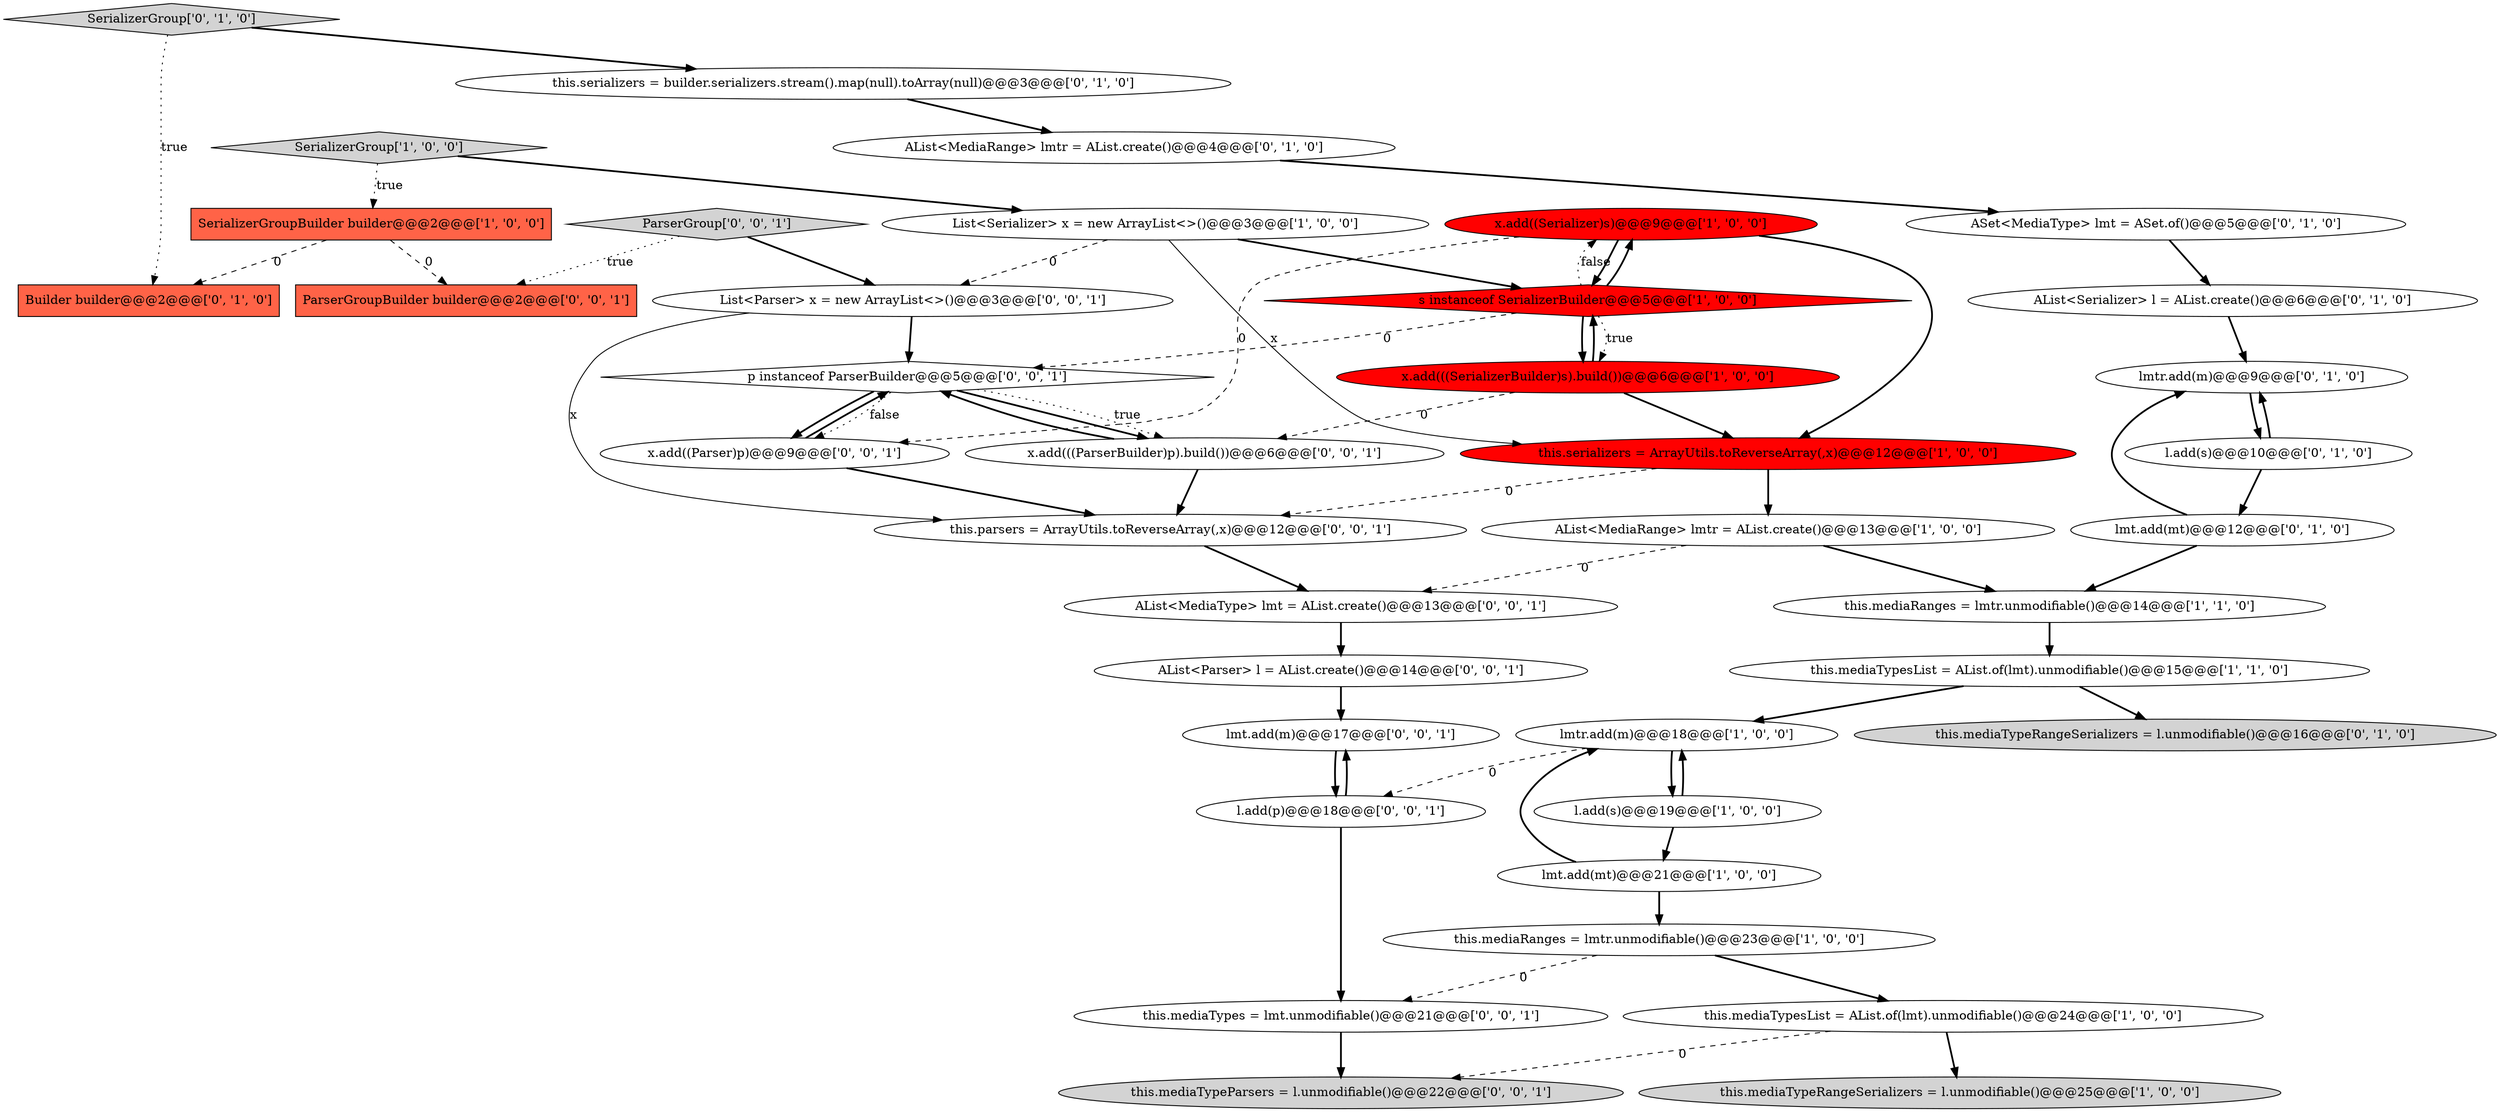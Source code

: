 digraph {
37 [style = filled, label = "ParserGroup['0', '0', '1']", fillcolor = lightgray, shape = diamond image = "AAA0AAABBB3BBB"];
11 [style = filled, label = "AList<MediaRange> lmtr = AList.create()@@@13@@@['1', '0', '0']", fillcolor = white, shape = ellipse image = "AAA0AAABBB1BBB"];
10 [style = filled, label = "s instanceof SerializerBuilder@@@5@@@['1', '0', '0']", fillcolor = red, shape = diamond image = "AAA1AAABBB1BBB"];
5 [style = filled, label = "this.serializers = ArrayUtils.toReverseArray(,x)@@@12@@@['1', '0', '0']", fillcolor = red, shape = ellipse image = "AAA1AAABBB1BBB"];
32 [style = filled, label = "this.parsers = ArrayUtils.toReverseArray(,x)@@@12@@@['0', '0', '1']", fillcolor = white, shape = ellipse image = "AAA0AAABBB3BBB"];
35 [style = filled, label = "l.add(p)@@@18@@@['0', '0', '1']", fillcolor = white, shape = ellipse image = "AAA0AAABBB3BBB"];
1 [style = filled, label = "this.mediaTypesList = AList.of(lmt).unmodifiable()@@@24@@@['1', '0', '0']", fillcolor = white, shape = ellipse image = "AAA0AAABBB1BBB"];
29 [style = filled, label = "ParserGroupBuilder builder@@@2@@@['0', '0', '1']", fillcolor = tomato, shape = box image = "AAA0AAABBB3BBB"];
9 [style = filled, label = "this.mediaRanges = lmtr.unmodifiable()@@@23@@@['1', '0', '0']", fillcolor = white, shape = ellipse image = "AAA0AAABBB1BBB"];
6 [style = filled, label = "SerializerGroupBuilder builder@@@2@@@['1', '0', '0']", fillcolor = tomato, shape = box image = "AAA1AAABBB1BBB"];
13 [style = filled, label = "List<Serializer> x = new ArrayList<>()@@@3@@@['1', '0', '0']", fillcolor = white, shape = ellipse image = "AAA0AAABBB1BBB"];
2 [style = filled, label = "this.mediaTypeRangeSerializers = l.unmodifiable()@@@25@@@['1', '0', '0']", fillcolor = lightgray, shape = ellipse image = "AAA0AAABBB1BBB"];
20 [style = filled, label = "AList<Serializer> l = AList.create()@@@6@@@['0', '1', '0']", fillcolor = white, shape = ellipse image = "AAA0AAABBB2BBB"];
36 [style = filled, label = "List<Parser> x = new ArrayList<>()@@@3@@@['0', '0', '1']", fillcolor = white, shape = ellipse image = "AAA0AAABBB3BBB"];
16 [style = filled, label = "lmt.add(mt)@@@12@@@['0', '1', '0']", fillcolor = white, shape = ellipse image = "AAA0AAABBB2BBB"];
7 [style = filled, label = "x.add((Serializer)s)@@@9@@@['1', '0', '0']", fillcolor = red, shape = ellipse image = "AAA1AAABBB1BBB"];
8 [style = filled, label = "this.mediaTypesList = AList.of(lmt).unmodifiable()@@@15@@@['1', '1', '0']", fillcolor = white, shape = ellipse image = "AAA0AAABBB1BBB"];
19 [style = filled, label = "SerializerGroup['0', '1', '0']", fillcolor = lightgray, shape = diamond image = "AAA0AAABBB2BBB"];
26 [style = filled, label = "p instanceof ParserBuilder@@@5@@@['0', '0', '1']", fillcolor = white, shape = diamond image = "AAA0AAABBB3BBB"];
27 [style = filled, label = "AList<Parser> l = AList.create()@@@14@@@['0', '0', '1']", fillcolor = white, shape = ellipse image = "AAA0AAABBB3BBB"];
28 [style = filled, label = "lmt.add(m)@@@17@@@['0', '0', '1']", fillcolor = white, shape = ellipse image = "AAA0AAABBB3BBB"];
25 [style = filled, label = "this.mediaTypeRangeSerializers = l.unmodifiable()@@@16@@@['0', '1', '0']", fillcolor = lightgray, shape = ellipse image = "AAA0AAABBB2BBB"];
23 [style = filled, label = "ASet<MediaType> lmt = ASet.of()@@@5@@@['0', '1', '0']", fillcolor = white, shape = ellipse image = "AAA0AAABBB2BBB"];
15 [style = filled, label = "lmtr.add(m)@@@18@@@['1', '0', '0']", fillcolor = white, shape = ellipse image = "AAA0AAABBB1BBB"];
4 [style = filled, label = "l.add(s)@@@19@@@['1', '0', '0']", fillcolor = white, shape = ellipse image = "AAA0AAABBB1BBB"];
24 [style = filled, label = "Builder builder@@@2@@@['0', '1', '0']", fillcolor = tomato, shape = box image = "AAA1AAABBB2BBB"];
22 [style = filled, label = "l.add(s)@@@10@@@['0', '1', '0']", fillcolor = white, shape = ellipse image = "AAA0AAABBB2BBB"];
0 [style = filled, label = "lmt.add(mt)@@@21@@@['1', '0', '0']", fillcolor = white, shape = ellipse image = "AAA0AAABBB1BBB"];
14 [style = filled, label = "SerializerGroup['1', '0', '0']", fillcolor = lightgray, shape = diamond image = "AAA0AAABBB1BBB"];
33 [style = filled, label = "AList<MediaType> lmt = AList.create()@@@13@@@['0', '0', '1']", fillcolor = white, shape = ellipse image = "AAA0AAABBB3BBB"];
30 [style = filled, label = "x.add((Parser)p)@@@9@@@['0', '0', '1']", fillcolor = white, shape = ellipse image = "AAA0AAABBB3BBB"];
18 [style = filled, label = "lmtr.add(m)@@@9@@@['0', '1', '0']", fillcolor = white, shape = ellipse image = "AAA0AAABBB2BBB"];
38 [style = filled, label = "x.add(((ParserBuilder)p).build())@@@6@@@['0', '0', '1']", fillcolor = white, shape = ellipse image = "AAA0AAABBB3BBB"];
17 [style = filled, label = "AList<MediaRange> lmtr = AList.create()@@@4@@@['0', '1', '0']", fillcolor = white, shape = ellipse image = "AAA0AAABBB2BBB"];
21 [style = filled, label = "this.serializers = builder.serializers.stream().map(null).toArray(null)@@@3@@@['0', '1', '0']", fillcolor = white, shape = ellipse image = "AAA0AAABBB2BBB"];
12 [style = filled, label = "this.mediaRanges = lmtr.unmodifiable()@@@14@@@['1', '1', '0']", fillcolor = white, shape = ellipse image = "AAA0AAABBB1BBB"];
31 [style = filled, label = "this.mediaTypes = lmt.unmodifiable()@@@21@@@['0', '0', '1']", fillcolor = white, shape = ellipse image = "AAA0AAABBB3BBB"];
3 [style = filled, label = "x.add(((SerializerBuilder)s).build())@@@6@@@['1', '0', '0']", fillcolor = red, shape = ellipse image = "AAA1AAABBB1BBB"];
34 [style = filled, label = "this.mediaTypeParsers = l.unmodifiable()@@@22@@@['0', '0', '1']", fillcolor = lightgray, shape = ellipse image = "AAA0AAABBB3BBB"];
10->7 [style = dotted, label="false"];
13->10 [style = bold, label=""];
35->31 [style = bold, label=""];
0->9 [style = bold, label=""];
23->20 [style = bold, label=""];
16->18 [style = bold, label=""];
8->15 [style = bold, label=""];
13->36 [style = dashed, label="0"];
37->36 [style = bold, label=""];
7->10 [style = bold, label=""];
22->16 [style = bold, label=""];
11->33 [style = dashed, label="0"];
27->28 [style = bold, label=""];
1->34 [style = dashed, label="0"];
4->15 [style = bold, label=""];
30->26 [style = bold, label=""];
3->38 [style = dashed, label="0"];
10->3 [style = dotted, label="true"];
10->3 [style = bold, label=""];
30->32 [style = bold, label=""];
14->6 [style = dotted, label="true"];
11->12 [style = bold, label=""];
37->29 [style = dotted, label="true"];
36->26 [style = bold, label=""];
19->24 [style = dotted, label="true"];
10->7 [style = bold, label=""];
33->27 [style = bold, label=""];
17->23 [style = bold, label=""];
0->15 [style = bold, label=""];
32->33 [style = bold, label=""];
31->34 [style = bold, label=""];
4->0 [style = bold, label=""];
38->32 [style = bold, label=""];
26->30 [style = bold, label=""];
36->32 [style = solid, label="x"];
15->35 [style = dashed, label="0"];
20->18 [style = bold, label=""];
26->38 [style = bold, label=""];
3->10 [style = bold, label=""];
35->28 [style = bold, label=""];
5->32 [style = dashed, label="0"];
28->35 [style = bold, label=""];
3->5 [style = bold, label=""];
7->5 [style = bold, label=""];
18->22 [style = bold, label=""];
22->18 [style = bold, label=""];
13->5 [style = solid, label="x"];
26->38 [style = dotted, label="true"];
26->30 [style = dotted, label="false"];
6->29 [style = dashed, label="0"];
10->26 [style = dashed, label="0"];
9->31 [style = dashed, label="0"];
12->8 [style = bold, label=""];
6->24 [style = dashed, label="0"];
7->30 [style = dashed, label="0"];
15->4 [style = bold, label=""];
5->11 [style = bold, label=""];
1->2 [style = bold, label=""];
38->26 [style = bold, label=""];
14->13 [style = bold, label=""];
9->1 [style = bold, label=""];
21->17 [style = bold, label=""];
16->12 [style = bold, label=""];
8->25 [style = bold, label=""];
19->21 [style = bold, label=""];
}
